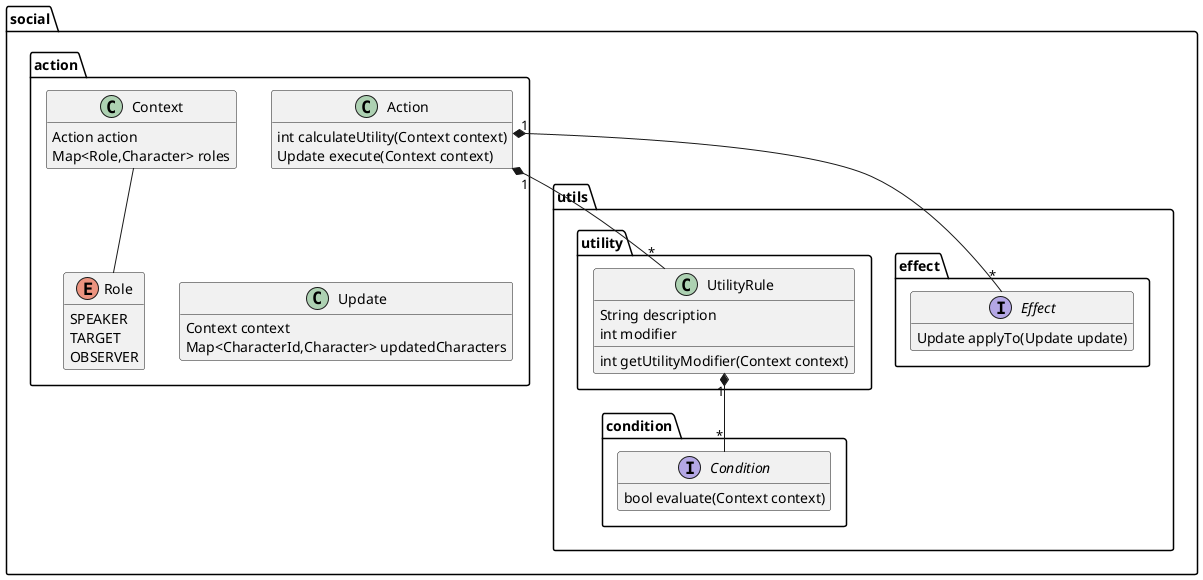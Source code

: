 @startuml

hide empty members

package social {

package action {

class Action {
  int calculateUtility(Context context)
  Update execute(Context context)
}

enum Role {
  SPEAKER
  TARGET
  OBSERVER
}

class Context {
  Action action
  Map<Role,Character> roles
}

class Update {
  Context context
  Map<CharacterId,Character> updatedCharacters
}

}

package utils {

package effect {

interface Effect {
  Update applyTo(Update update)
}

}

package utility {

class UtilityRule {
  String description
  int modifier
  int getUtilityModifier(Context context)
}

}

package condition {

interface Condition {
  bool evaluate(Context context)
}

}

}

}

Action "1" *-- "*" UtilityRule
Action "1" *-- "*" Effect
Action -[hidden]- Update
UtilityRule "1" *-- "*" Condition

Context -- Role


@enduml